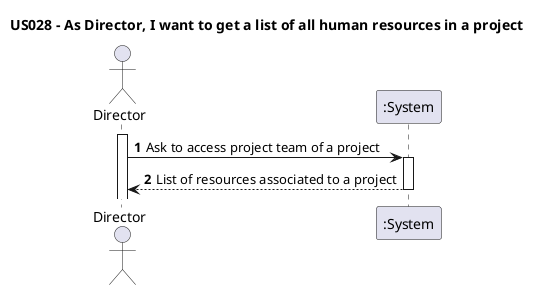 @startuml
'https://plantuml.com/sequence-diagram

title US028 - As Director, I want to get a list of all human resources in a project

autoactivate on
autonumber

actor "Director" as Director
participant ":System" as System

activate Director

Director -> System: Ask to access project team of a project
System --> Director: List of resources associated to a project

@enduml